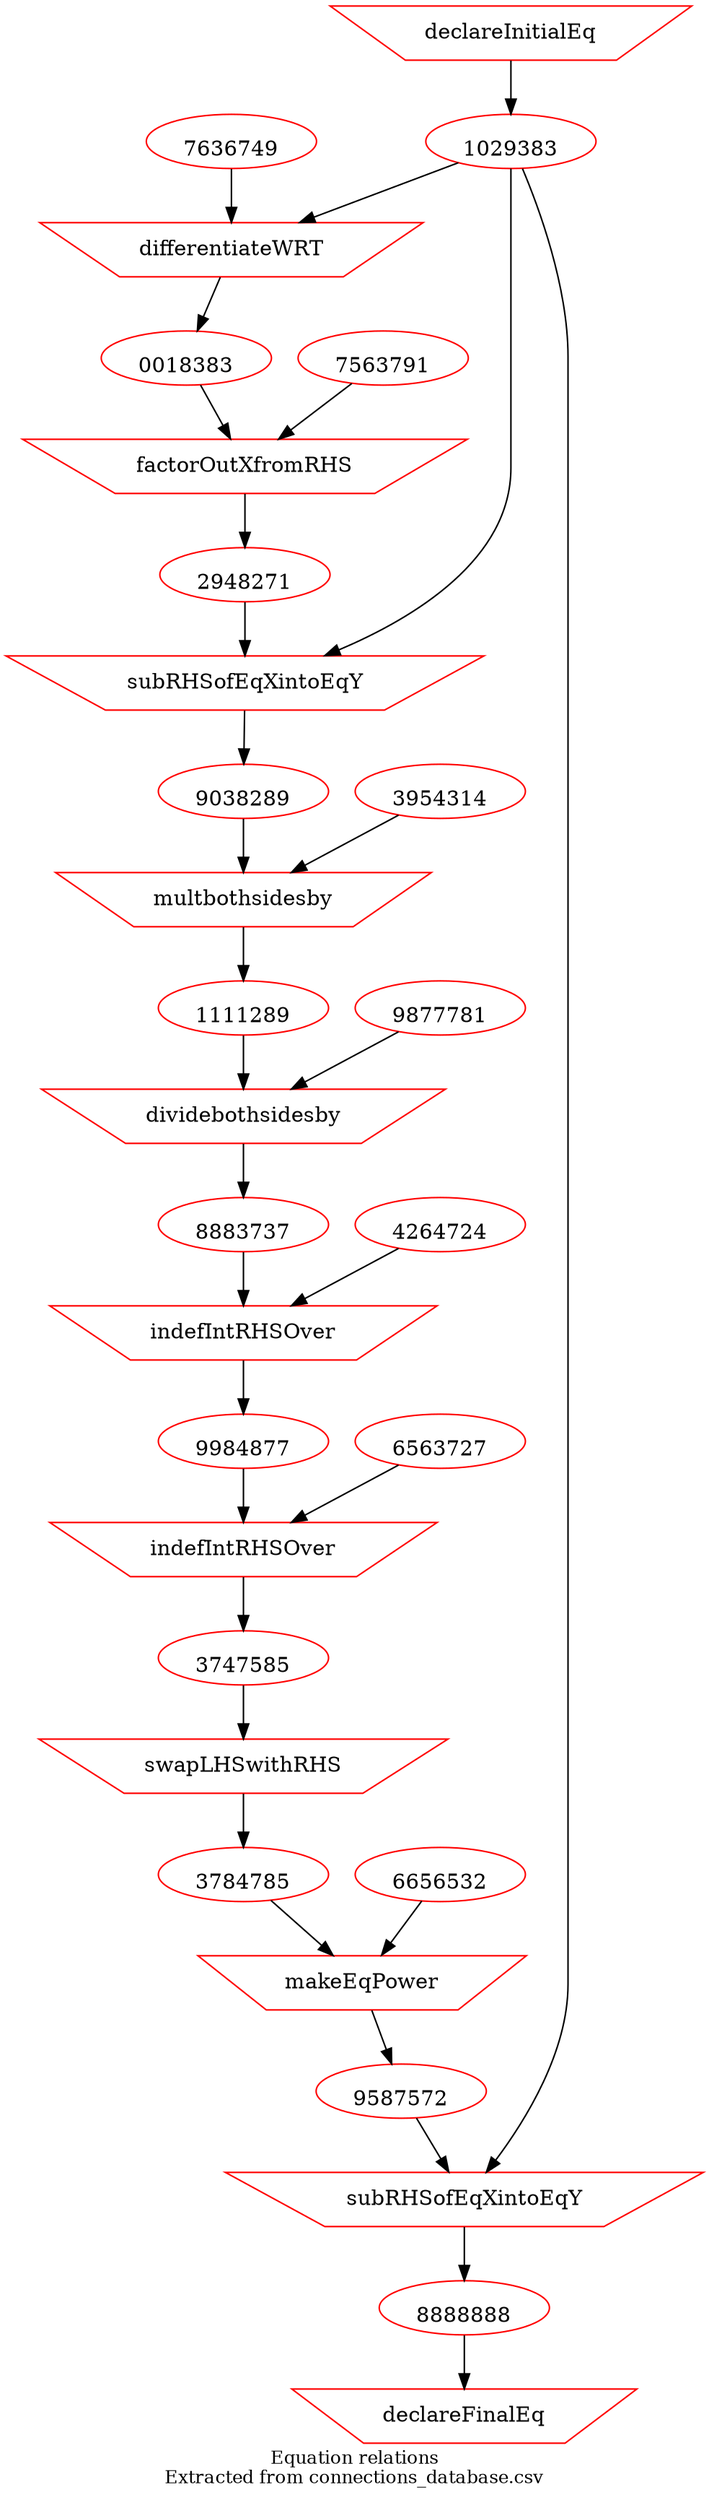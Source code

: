digraph physicsDerivation {
overlap = false;
label="Equation relations\nExtracted from connections_database.csv";
fontsize=12;
7364656 -> 1029383;
7636749 -> 6463728;
1029383 -> 6463728;
6463728 -> 0018383;
7563791 -> 4614728;
0018383 -> 4614728;
4614728 -> 2948271;
2948271 -> 7466748;
1029383 -> 7466748;
7466748 -> 9038289;
3954314 -> 2741906;
9038289 -> 2741906;
2741906 -> 1111289;
9877781 -> 6466378;
1111289 -> 6466378;
6466378 -> 8883737;
4264724 -> 1848471;
8883737 -> 1848471;
1848471 -> 9984877;
6563727 -> 6462728;
9984877 -> 6462728;
6462728 -> 3747585;
3747585 -> 7563728;
7563728 -> 3784785;
6656532 -> 1029890;
3784785 -> 1029890;
1029890 -> 9587572;
9587572 -> 7566272;
1029383 -> 7566272;
7566272 -> 8888888;
8888888 -> 7561612;
0018383 [shape=ellipse, color=red,image="../../expressions/9429829482.png",labelloc=b,URL="http://output.com"];
1029383 [shape=ellipse, color=red,image="../../expressions/9492920340.png",labelloc=b,URL="http://output.com"];
1111289 [shape=ellipse, color=red,image="../../expressions/9848292229.png",labelloc=b,URL="http://output.com"];
2948271 [shape=ellipse, color=red,image="../../expressions/9482984922.png",labelloc=b,URL="http://output.com"];
3747585 [shape=ellipse, color=red,image="../../expressions/4928239482.png",labelloc=b,URL="http://output.com"];
3784785 [shape=ellipse, color=red,image="../../expressions/4923339482.png",labelloc=b,URL="http://output.com"];
8883737 [shape=ellipse, color=red,image="../../expressions/9482113948.png",labelloc=b,URL="http://output.com"];
8888888 [shape=ellipse, color=red,image="../../expressions/4938429483.png",labelloc=b,URL="http://output.com"];
9038289 [shape=ellipse, color=red,image="../../expressions/9848294829.png",labelloc=b,URL="http://output.com"];
9587572 [shape=ellipse, color=red,image="../../expressions/9482923849.png",labelloc=b,URL="http://output.com"];
9984877 [shape=ellipse, color=red,image="../../expressions/9482943948.png",labelloc=b,URL="http://output.com"];
1029890 [shape=invtrapezium, color=red,label="makeEqPower"];
1848471 [shape=invtrapezium, color=red,label="indefIntRHSOver"];
2741906 [shape=invtrapezium, color=red,label="multbothsidesby"];
4614728 [shape=invtrapezium, color=red,label="factorOutXfromRHS"];
6462728 [shape=invtrapezium, color=red,label="indefIntRHSOver"];
6463728 [shape=invtrapezium, color=red,label="differentiateWRT"];
6466378 [shape=invtrapezium, color=red,label="dividebothsidesby"];
7364656 [shape=invtrapezium, color=red,label="declareInitialEq"];
7466748 [shape=invtrapezium, color=red,label="subRHSofEqXintoEqY"];
7561612 [shape=invtrapezium, color=red,label="declareFinalEq"];
7563728 [shape=invtrapezium, color=red,label="swapLHSwithRHS"];
7566272 [shape=invtrapezium, color=red,label="subRHSofEqXintoEqY"];
3954314 [shape=ellipse, color=red,image="../../feeds/3954314.png",labelloc=b,URL="http://feed.com"];
4264724 [shape=ellipse, color=red,image="../../feeds/4264724.png",labelloc=b,URL="http://feed.com"];
6563727 [shape=ellipse, color=red,image="../../feeds/6563727.png",labelloc=b,URL="http://feed.com"];
6656532 [shape=ellipse, color=red,image="../../feeds/6656532.png",labelloc=b,URL="http://feed.com"];
7563791 [shape=ellipse, color=red,image="../../feeds/7563791.png",labelloc=b,URL="http://feed.com"];
7636749 [shape=ellipse, color=red,image="../../feeds/7636749.png",labelloc=b,URL="http://feed.com"];
9877781 [shape=ellipse, color=red,image="../../feeds/9877781.png",labelloc=b,URL="http://feed.com"];
}
